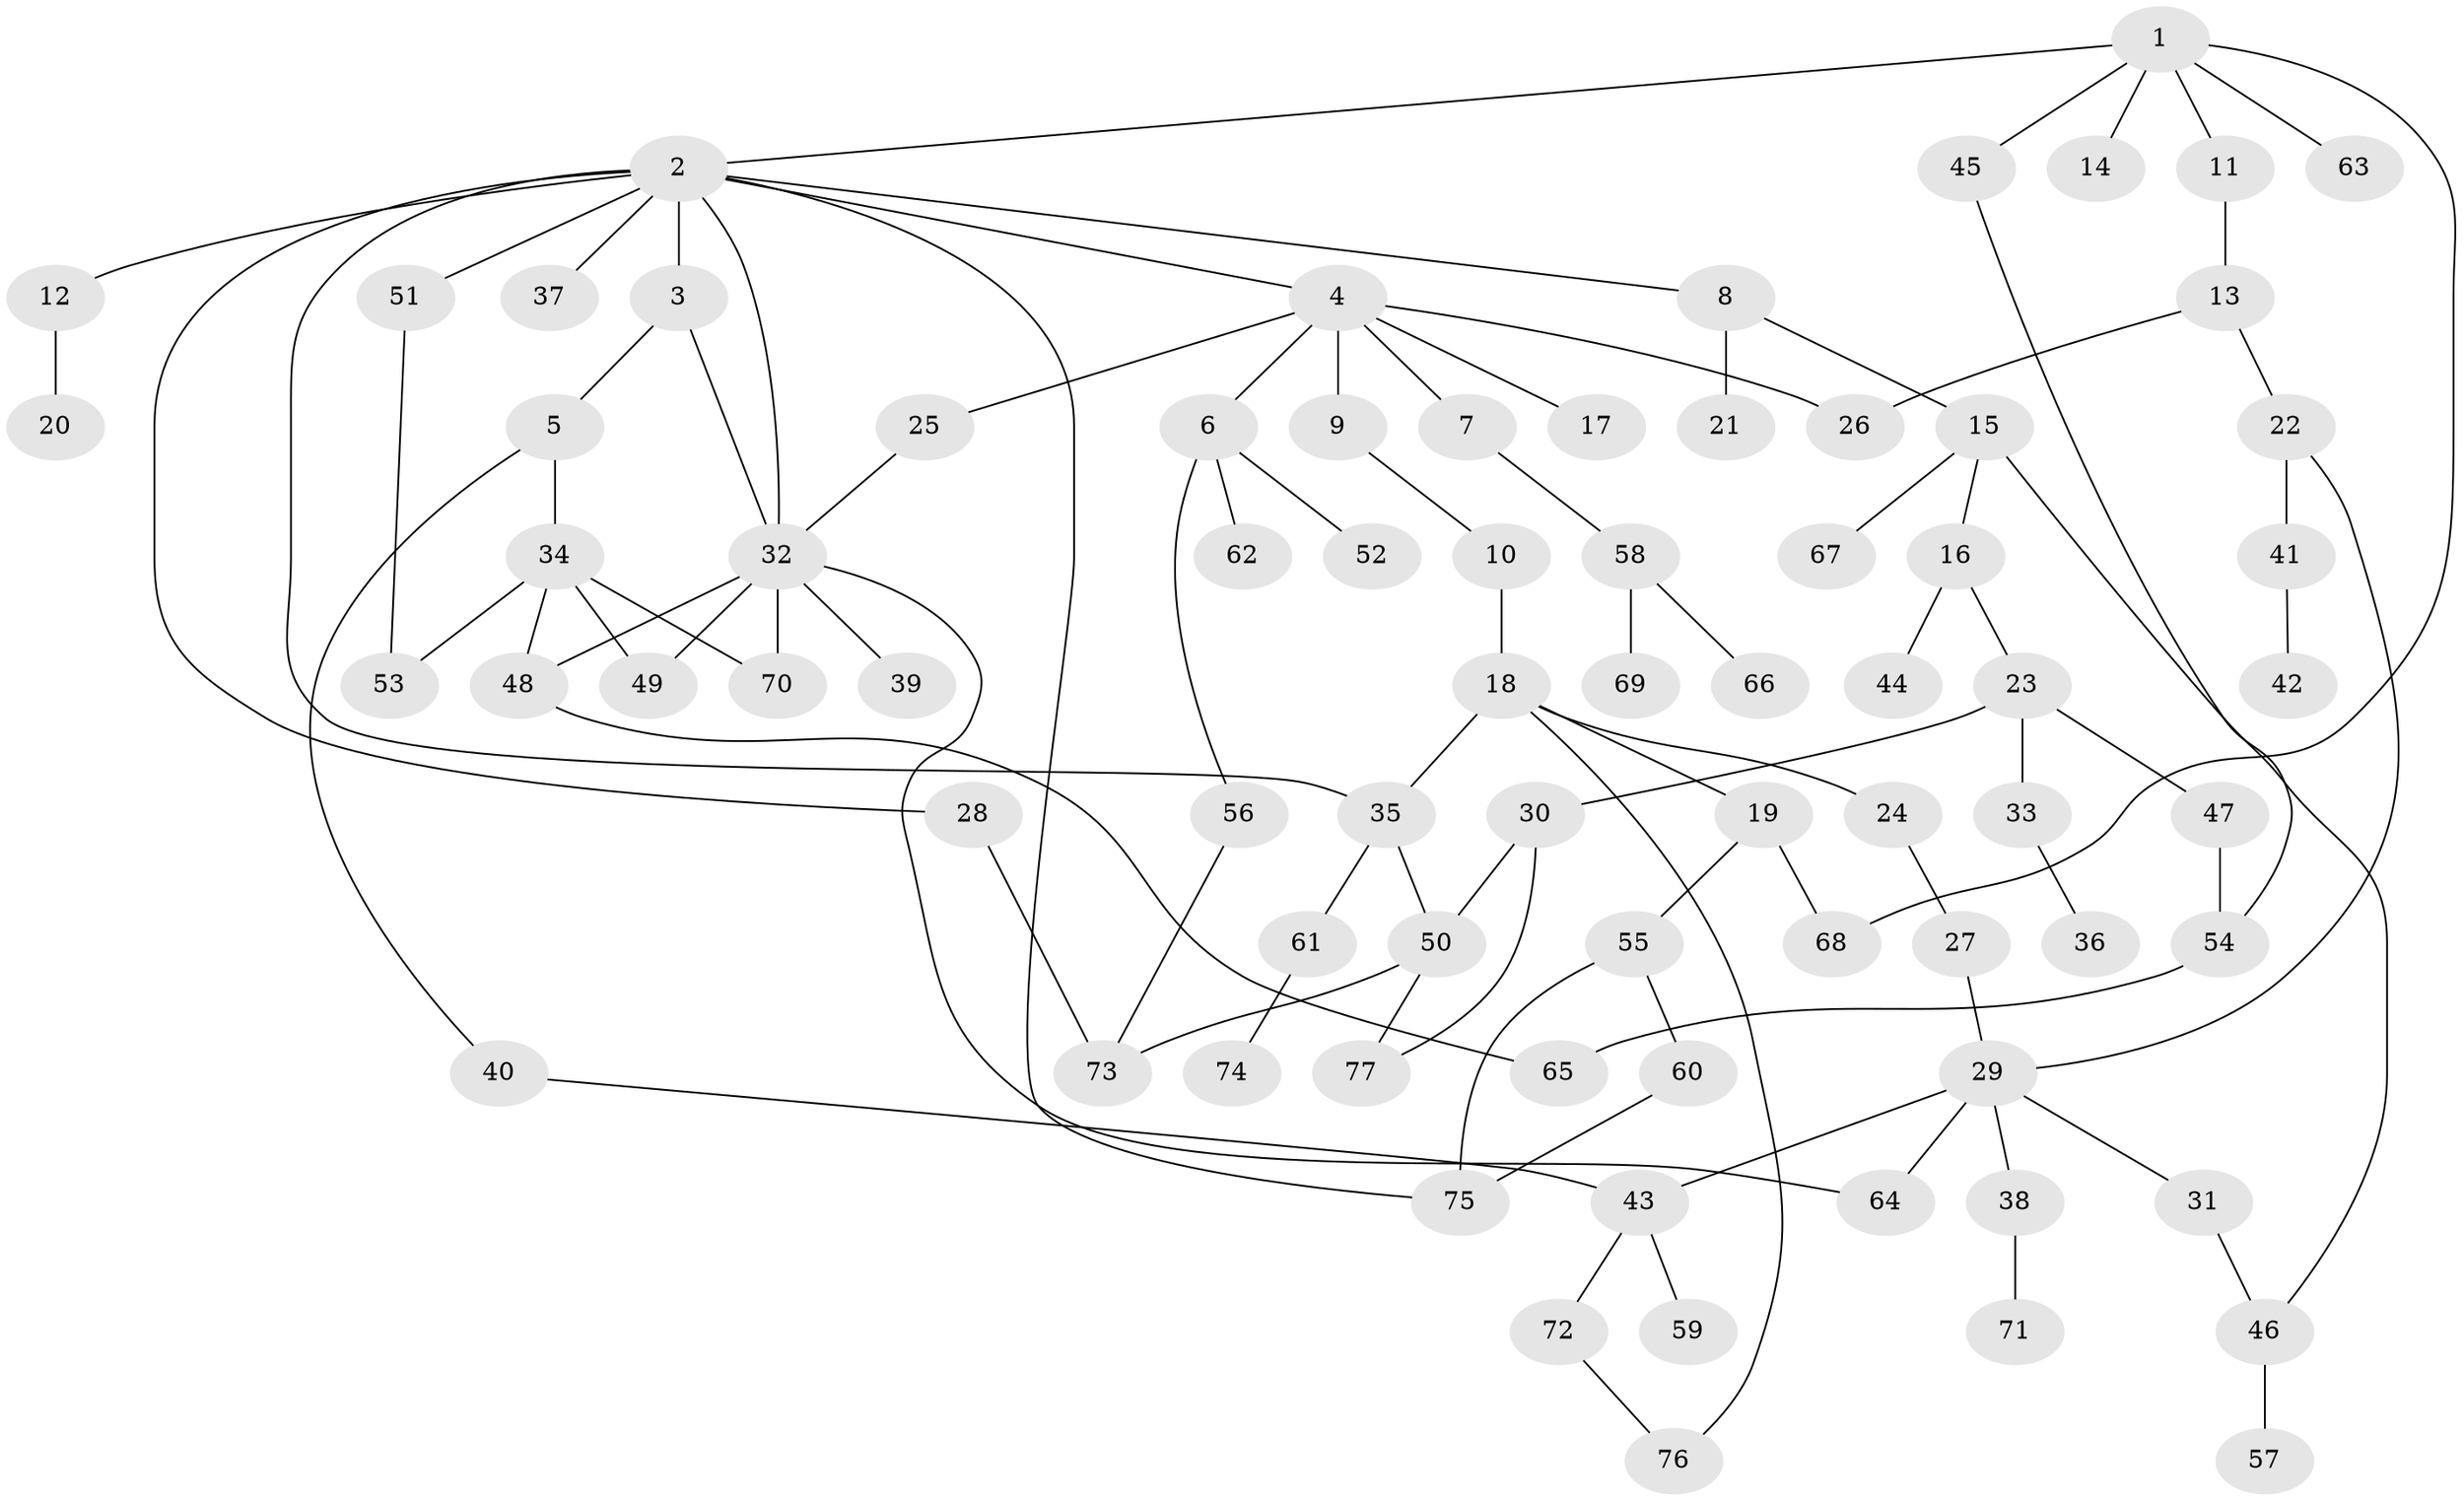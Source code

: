 // Generated by graph-tools (version 1.1) at 2025/34/03/09/25 02:34:00]
// undirected, 77 vertices, 98 edges
graph export_dot {
graph [start="1"]
  node [color=gray90,style=filled];
  1;
  2;
  3;
  4;
  5;
  6;
  7;
  8;
  9;
  10;
  11;
  12;
  13;
  14;
  15;
  16;
  17;
  18;
  19;
  20;
  21;
  22;
  23;
  24;
  25;
  26;
  27;
  28;
  29;
  30;
  31;
  32;
  33;
  34;
  35;
  36;
  37;
  38;
  39;
  40;
  41;
  42;
  43;
  44;
  45;
  46;
  47;
  48;
  49;
  50;
  51;
  52;
  53;
  54;
  55;
  56;
  57;
  58;
  59;
  60;
  61;
  62;
  63;
  64;
  65;
  66;
  67;
  68;
  69;
  70;
  71;
  72;
  73;
  74;
  75;
  76;
  77;
  1 -- 2;
  1 -- 11;
  1 -- 14;
  1 -- 45;
  1 -- 63;
  1 -- 68;
  2 -- 3;
  2 -- 4;
  2 -- 8;
  2 -- 12;
  2 -- 28;
  2 -- 37;
  2 -- 51;
  2 -- 35;
  2 -- 75;
  2 -- 32;
  3 -- 5;
  3 -- 32;
  4 -- 6;
  4 -- 7;
  4 -- 9;
  4 -- 17;
  4 -- 25;
  4 -- 26;
  5 -- 34;
  5 -- 40;
  6 -- 52;
  6 -- 56;
  6 -- 62;
  7 -- 58;
  8 -- 15;
  8 -- 21;
  9 -- 10;
  10 -- 18;
  11 -- 13;
  12 -- 20;
  13 -- 22;
  13 -- 26;
  15 -- 16;
  15 -- 46;
  15 -- 67;
  16 -- 23;
  16 -- 44;
  18 -- 19;
  18 -- 24;
  18 -- 35;
  18 -- 76;
  19 -- 55;
  19 -- 68;
  22 -- 29;
  22 -- 41;
  23 -- 30;
  23 -- 33;
  23 -- 47;
  24 -- 27;
  25 -- 32;
  27 -- 29;
  28 -- 73;
  29 -- 31;
  29 -- 38;
  29 -- 43;
  29 -- 64;
  30 -- 77;
  30 -- 50;
  31 -- 46;
  32 -- 39;
  32 -- 49;
  32 -- 64;
  32 -- 48;
  32 -- 70;
  33 -- 36;
  34 -- 48;
  34 -- 53;
  34 -- 70;
  34 -- 49;
  35 -- 50;
  35 -- 61;
  38 -- 71;
  40 -- 43;
  41 -- 42;
  43 -- 59;
  43 -- 72;
  45 -- 54;
  46 -- 57;
  47 -- 54;
  48 -- 65;
  50 -- 73;
  50 -- 77;
  51 -- 53;
  54 -- 65;
  55 -- 60;
  55 -- 75;
  56 -- 73;
  58 -- 66;
  58 -- 69;
  60 -- 75;
  61 -- 74;
  72 -- 76;
}
